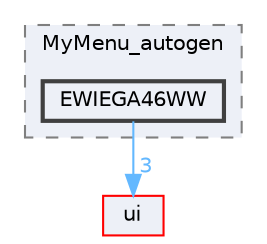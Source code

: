 digraph "EWIEGA46WW"
{
 // LATEX_PDF_SIZE
  bgcolor="transparent";
  edge [fontname=Helvetica,fontsize=10,labelfontname=Helvetica,labelfontsize=10];
  node [fontname=Helvetica,fontsize=10,shape=box,height=0.2,width=0.4];
  compound=true
  subgraph clusterdir_b95884f1ed67fb9680f5c43f428c4d55 {
    graph [ bgcolor="#edf0f7", pencolor="grey50", label="MyMenu_autogen", fontname=Helvetica,fontsize=10 style="filled,dashed", URL="dir_b95884f1ed67fb9680f5c43f428c4d55.html",tooltip=""]
  dir_cf1ffdc92c26a120e325aa3deba09a13 [label="EWIEGA46WW", fillcolor="#edf0f7", color="grey25", style="filled,bold", URL="dir_cf1ffdc92c26a120e325aa3deba09a13.html",tooltip=""];
  }
  dir_1788f8309b1a812dcb800a185471cf6c [label="ui", fillcolor="#edf0f7", color="red", style="filled", URL="dir_1788f8309b1a812dcb800a185471cf6c.html",tooltip=""];
  dir_cf1ffdc92c26a120e325aa3deba09a13->dir_1788f8309b1a812dcb800a185471cf6c [headlabel="3", labeldistance=1.5 headhref="dir_000113_000351.html" href="dir_000113_000351.html" color="steelblue1" fontcolor="steelblue1"];
}
